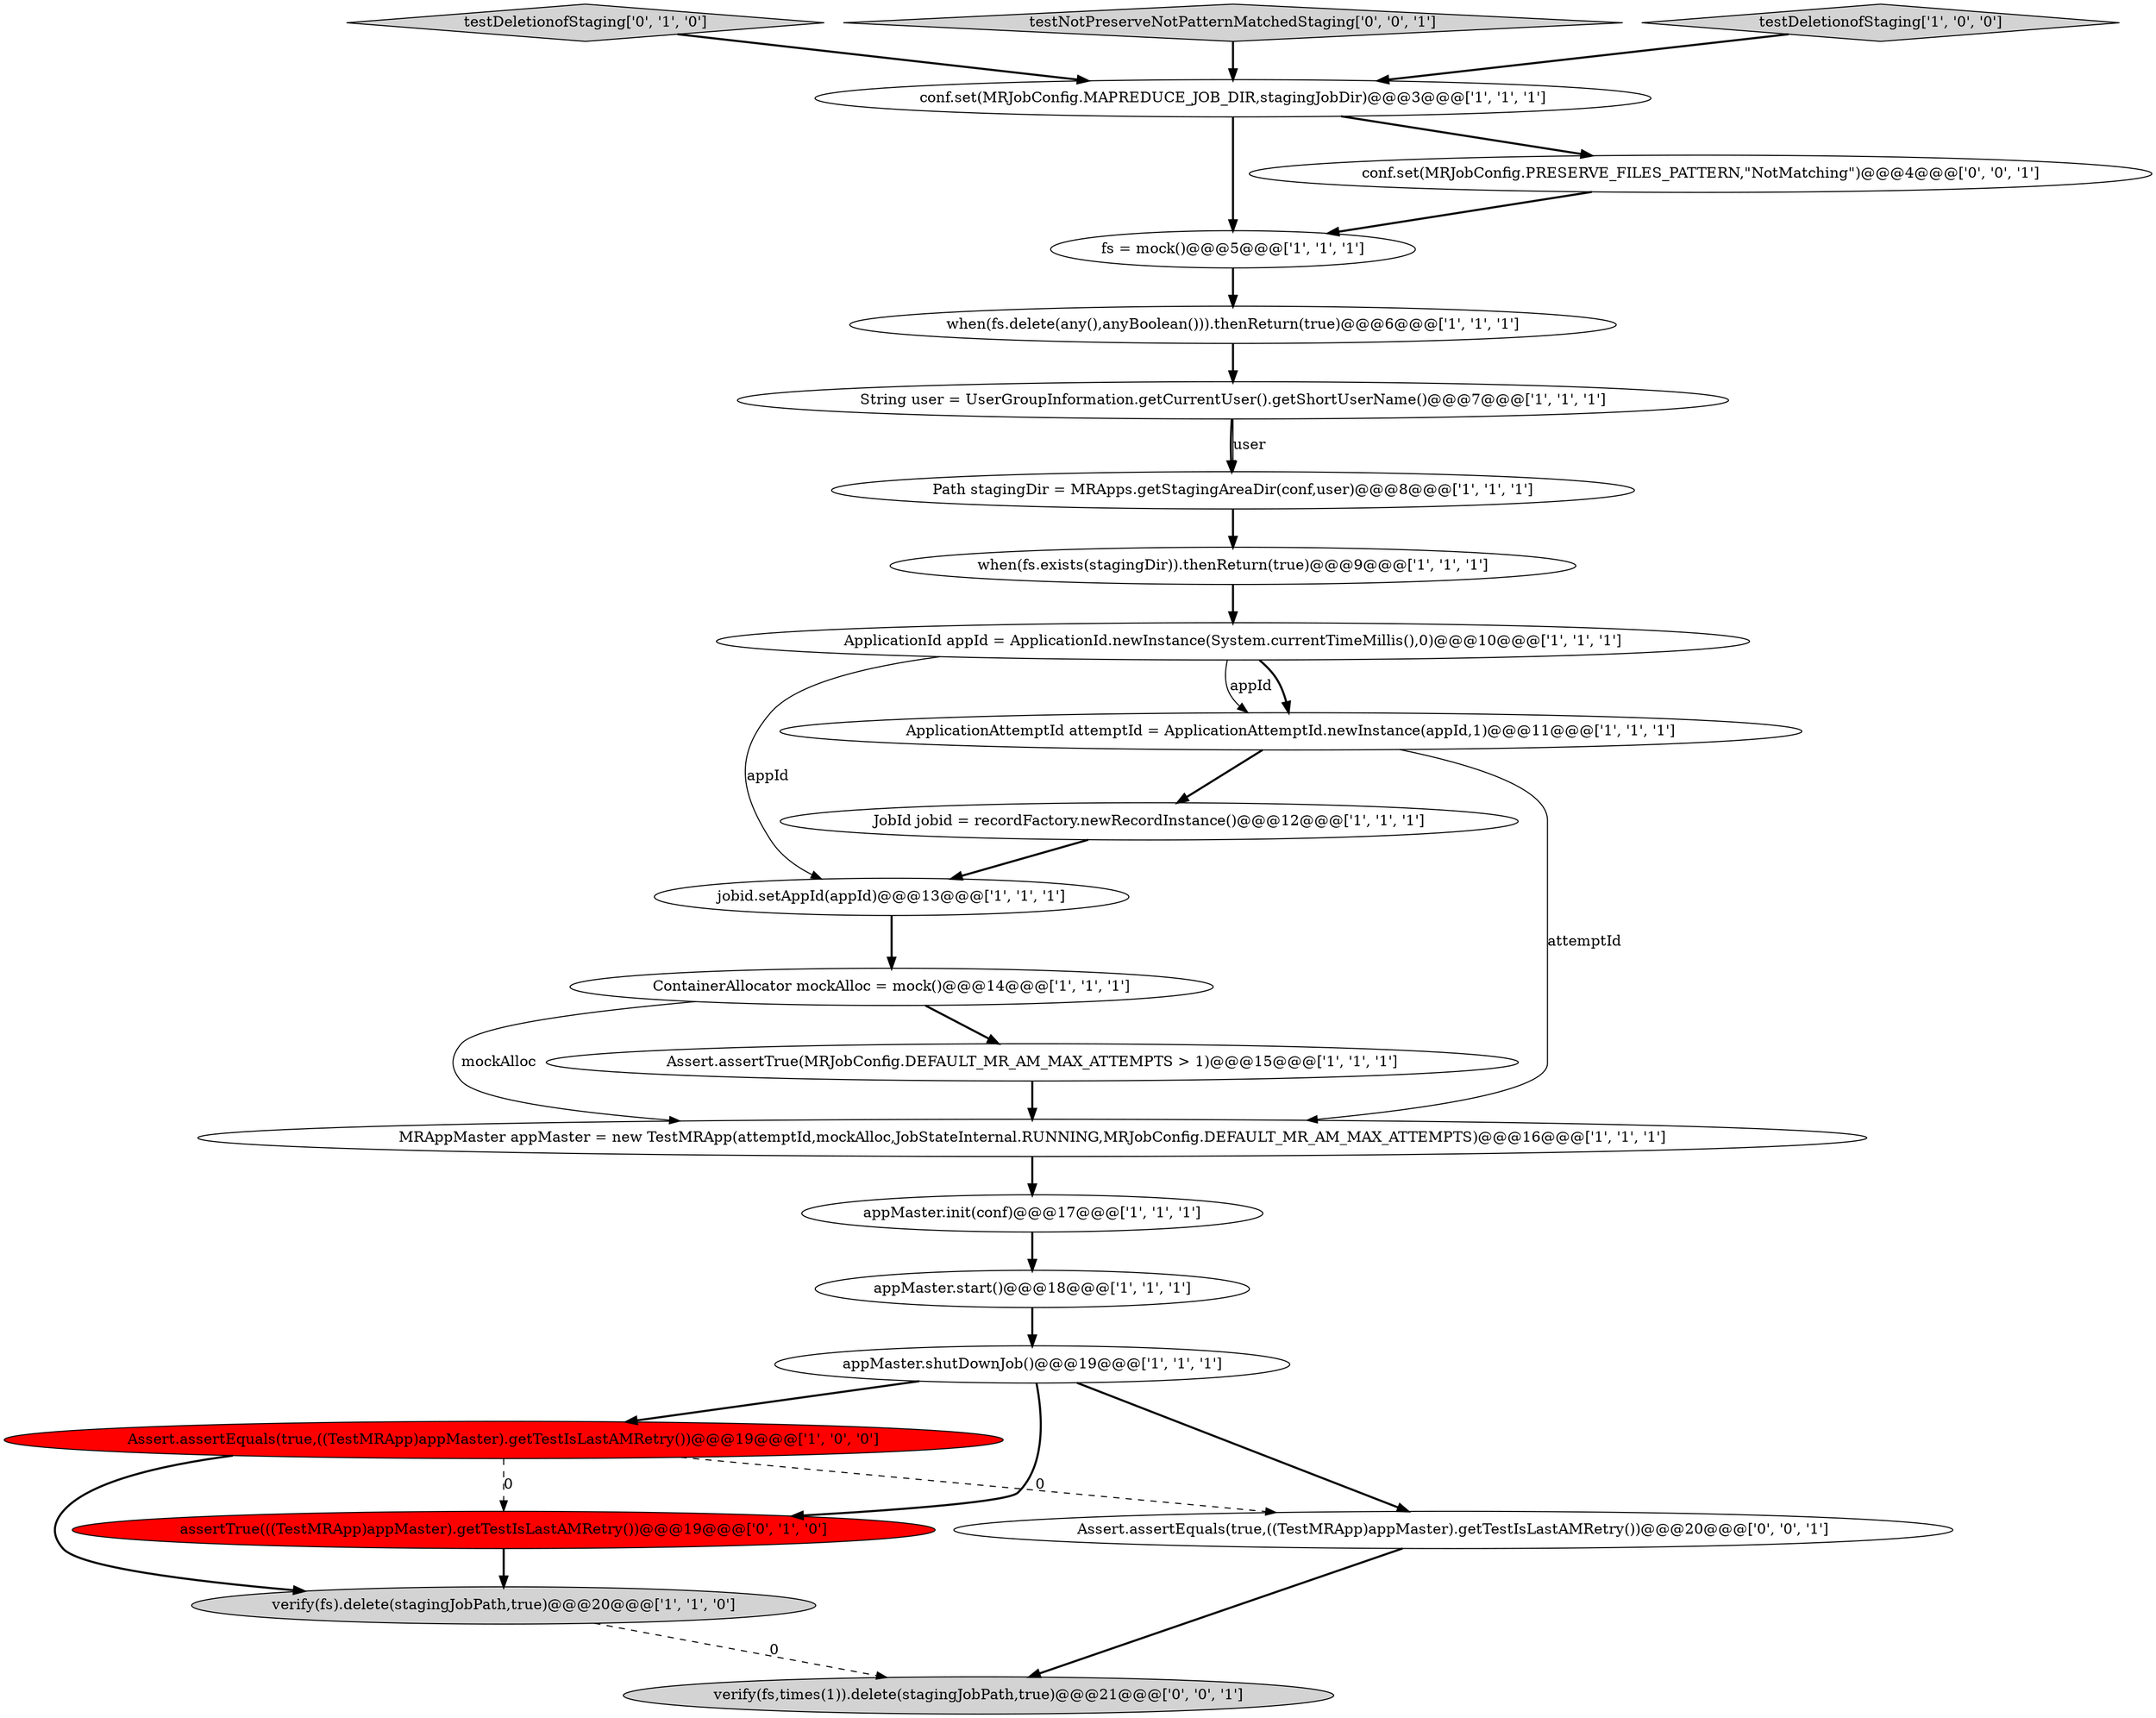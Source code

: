 digraph {
2 [style = filled, label = "ContainerAllocator mockAlloc = mock()@@@14@@@['1', '1', '1']", fillcolor = white, shape = ellipse image = "AAA0AAABBB1BBB"];
14 [style = filled, label = "appMaster.shutDownJob()@@@19@@@['1', '1', '1']", fillcolor = white, shape = ellipse image = "AAA0AAABBB1BBB"];
18 [style = filled, label = "when(fs.delete(any(),anyBoolean())).thenReturn(true)@@@6@@@['1', '1', '1']", fillcolor = white, shape = ellipse image = "AAA0AAABBB1BBB"];
19 [style = filled, label = "testDeletionofStaging['0', '1', '0']", fillcolor = lightgray, shape = diamond image = "AAA0AAABBB2BBB"];
7 [style = filled, label = "ApplicationId appId = ApplicationId.newInstance(System.currentTimeMillis(),0)@@@10@@@['1', '1', '1']", fillcolor = white, shape = ellipse image = "AAA0AAABBB1BBB"];
4 [style = filled, label = "when(fs.exists(stagingDir)).thenReturn(true)@@@9@@@['1', '1', '1']", fillcolor = white, shape = ellipse image = "AAA0AAABBB1BBB"];
3 [style = filled, label = "verify(fs).delete(stagingJobPath,true)@@@20@@@['1', '1', '0']", fillcolor = lightgray, shape = ellipse image = "AAA0AAABBB1BBB"];
12 [style = filled, label = "JobId jobid = recordFactory.newRecordInstance()@@@12@@@['1', '1', '1']", fillcolor = white, shape = ellipse image = "AAA0AAABBB1BBB"];
16 [style = filled, label = "jobid.setAppId(appId)@@@13@@@['1', '1', '1']", fillcolor = white, shape = ellipse image = "AAA0AAABBB1BBB"];
9 [style = filled, label = "fs = mock()@@@5@@@['1', '1', '1']", fillcolor = white, shape = ellipse image = "AAA0AAABBB1BBB"];
5 [style = filled, label = "Assert.assertEquals(true,((TestMRApp)appMaster).getTestIsLastAMRetry())@@@19@@@['1', '0', '0']", fillcolor = red, shape = ellipse image = "AAA1AAABBB1BBB"];
11 [style = filled, label = "ApplicationAttemptId attemptId = ApplicationAttemptId.newInstance(appId,1)@@@11@@@['1', '1', '1']", fillcolor = white, shape = ellipse image = "AAA0AAABBB1BBB"];
13 [style = filled, label = "Assert.assertTrue(MRJobConfig.DEFAULT_MR_AM_MAX_ATTEMPTS > 1)@@@15@@@['1', '1', '1']", fillcolor = white, shape = ellipse image = "AAA0AAABBB1BBB"];
20 [style = filled, label = "assertTrue(((TestMRApp)appMaster).getTestIsLastAMRetry())@@@19@@@['0', '1', '0']", fillcolor = red, shape = ellipse image = "AAA1AAABBB2BBB"];
0 [style = filled, label = "appMaster.init(conf)@@@17@@@['1', '1', '1']", fillcolor = white, shape = ellipse image = "AAA0AAABBB1BBB"];
17 [style = filled, label = "conf.set(MRJobConfig.MAPREDUCE_JOB_DIR,stagingJobDir)@@@3@@@['1', '1', '1']", fillcolor = white, shape = ellipse image = "AAA0AAABBB1BBB"];
10 [style = filled, label = "Path stagingDir = MRApps.getStagingAreaDir(conf,user)@@@8@@@['1', '1', '1']", fillcolor = white, shape = ellipse image = "AAA0AAABBB1BBB"];
24 [style = filled, label = "verify(fs,times(1)).delete(stagingJobPath,true)@@@21@@@['0', '0', '1']", fillcolor = lightgray, shape = ellipse image = "AAA0AAABBB3BBB"];
21 [style = filled, label = "testNotPreserveNotPatternMatchedStaging['0', '0', '1']", fillcolor = lightgray, shape = diamond image = "AAA0AAABBB3BBB"];
23 [style = filled, label = "Assert.assertEquals(true,((TestMRApp)appMaster).getTestIsLastAMRetry())@@@20@@@['0', '0', '1']", fillcolor = white, shape = ellipse image = "AAA0AAABBB3BBB"];
6 [style = filled, label = "testDeletionofStaging['1', '0', '0']", fillcolor = lightgray, shape = diamond image = "AAA0AAABBB1BBB"];
8 [style = filled, label = "String user = UserGroupInformation.getCurrentUser().getShortUserName()@@@7@@@['1', '1', '1']", fillcolor = white, shape = ellipse image = "AAA0AAABBB1BBB"];
22 [style = filled, label = "conf.set(MRJobConfig.PRESERVE_FILES_PATTERN,\"NotMatching\")@@@4@@@['0', '0', '1']", fillcolor = white, shape = ellipse image = "AAA0AAABBB3BBB"];
1 [style = filled, label = "MRAppMaster appMaster = new TestMRApp(attemptId,mockAlloc,JobStateInternal.RUNNING,MRJobConfig.DEFAULT_MR_AM_MAX_ATTEMPTS)@@@16@@@['1', '1', '1']", fillcolor = white, shape = ellipse image = "AAA0AAABBB1BBB"];
15 [style = filled, label = "appMaster.start()@@@18@@@['1', '1', '1']", fillcolor = white, shape = ellipse image = "AAA0AAABBB1BBB"];
5->3 [style = bold, label=""];
6->17 [style = bold, label=""];
8->10 [style = bold, label=""];
7->11 [style = bold, label=""];
15->14 [style = bold, label=""];
5->23 [style = dashed, label="0"];
17->9 [style = bold, label=""];
7->11 [style = solid, label="appId"];
22->9 [style = bold, label=""];
3->24 [style = dashed, label="0"];
11->12 [style = bold, label=""];
12->16 [style = bold, label=""];
1->0 [style = bold, label=""];
20->3 [style = bold, label=""];
19->17 [style = bold, label=""];
16->2 [style = bold, label=""];
17->22 [style = bold, label=""];
0->15 [style = bold, label=""];
13->1 [style = bold, label=""];
4->7 [style = bold, label=""];
5->20 [style = dashed, label="0"];
2->13 [style = bold, label=""];
23->24 [style = bold, label=""];
11->1 [style = solid, label="attemptId"];
9->18 [style = bold, label=""];
14->23 [style = bold, label=""];
10->4 [style = bold, label=""];
7->16 [style = solid, label="appId"];
18->8 [style = bold, label=""];
8->10 [style = solid, label="user"];
2->1 [style = solid, label="mockAlloc"];
21->17 [style = bold, label=""];
14->20 [style = bold, label=""];
14->5 [style = bold, label=""];
}
